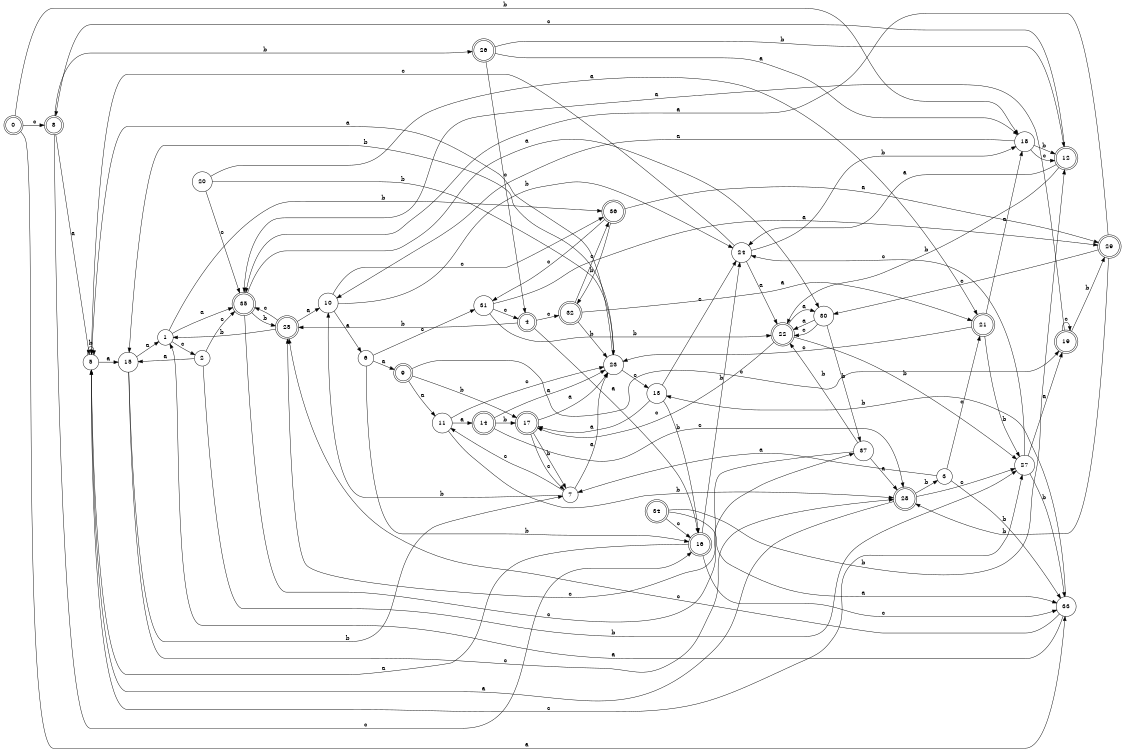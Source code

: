 digraph n31_8 {
__start0 [label="" shape="none"];

rankdir=LR;
size="8,5";

s0 [style="rounded,filled", color="black", fillcolor="white" shape="doublecircle", label="0"];
s1 [style="filled", color="black", fillcolor="white" shape="circle", label="1"];
s2 [style="filled", color="black", fillcolor="white" shape="circle", label="2"];
s3 [style="filled", color="black", fillcolor="white" shape="circle", label="3"];
s4 [style="rounded,filled", color="black", fillcolor="white" shape="doublecircle", label="4"];
s5 [style="filled", color="black", fillcolor="white" shape="circle", label="5"];
s6 [style="filled", color="black", fillcolor="white" shape="circle", label="6"];
s7 [style="filled", color="black", fillcolor="white" shape="circle", label="7"];
s8 [style="rounded,filled", color="black", fillcolor="white" shape="doublecircle", label="8"];
s9 [style="rounded,filled", color="black", fillcolor="white" shape="doublecircle", label="9"];
s10 [style="filled", color="black", fillcolor="white" shape="circle", label="10"];
s11 [style="filled", color="black", fillcolor="white" shape="circle", label="11"];
s12 [style="rounded,filled", color="black", fillcolor="white" shape="doublecircle", label="12"];
s13 [style="filled", color="black", fillcolor="white" shape="circle", label="13"];
s14 [style="rounded,filled", color="black", fillcolor="white" shape="doublecircle", label="14"];
s15 [style="filled", color="black", fillcolor="white" shape="circle", label="15"];
s16 [style="rounded,filled", color="black", fillcolor="white" shape="doublecircle", label="16"];
s17 [style="rounded,filled", color="black", fillcolor="white" shape="doublecircle", label="17"];
s18 [style="filled", color="black", fillcolor="white" shape="circle", label="18"];
s19 [style="rounded,filled", color="black", fillcolor="white" shape="doublecircle", label="19"];
s20 [style="filled", color="black", fillcolor="white" shape="circle", label="20"];
s21 [style="rounded,filled", color="black", fillcolor="white" shape="doublecircle", label="21"];
s22 [style="rounded,filled", color="black", fillcolor="white" shape="doublecircle", label="22"];
s23 [style="filled", color="black", fillcolor="white" shape="circle", label="23"];
s24 [style="filled", color="black", fillcolor="white" shape="circle", label="24"];
s25 [style="rounded,filled", color="black", fillcolor="white" shape="doublecircle", label="25"];
s26 [style="rounded,filled", color="black", fillcolor="white" shape="doublecircle", label="26"];
s27 [style="filled", color="black", fillcolor="white" shape="circle", label="27"];
s28 [style="rounded,filled", color="black", fillcolor="white" shape="doublecircle", label="28"];
s29 [style="rounded,filled", color="black", fillcolor="white" shape="doublecircle", label="29"];
s30 [style="filled", color="black", fillcolor="white" shape="circle", label="30"];
s31 [style="filled", color="black", fillcolor="white" shape="circle", label="31"];
s32 [style="rounded,filled", color="black", fillcolor="white" shape="doublecircle", label="32"];
s33 [style="filled", color="black", fillcolor="white" shape="circle", label="33"];
s34 [style="rounded,filled", color="black", fillcolor="white" shape="doublecircle", label="34"];
s35 [style="rounded,filled", color="black", fillcolor="white" shape="doublecircle", label="35"];
s36 [style="rounded,filled", color="black", fillcolor="white" shape="doublecircle", label="36"];
s37 [style="filled", color="black", fillcolor="white" shape="circle", label="37"];
s0 -> s33 [label="a"];
s0 -> s18 [label="b"];
s0 -> s8 [label="c"];
s1 -> s35 [label="a"];
s1 -> s36 [label="b"];
s1 -> s2 [label="c"];
s2 -> s15 [label="a"];
s2 -> s27 [label="b"];
s2 -> s35 [label="c"];
s3 -> s7 [label="a"];
s3 -> s33 [label="b"];
s3 -> s21 [label="c"];
s4 -> s16 [label="a"];
s4 -> s25 [label="b"];
s4 -> s32 [label="c"];
s5 -> s15 [label="a"];
s5 -> s5 [label="b"];
s5 -> s27 [label="c"];
s6 -> s9 [label="a"];
s6 -> s16 [label="b"];
s6 -> s31 [label="c"];
s7 -> s23 [label="a"];
s7 -> s10 [label="b"];
s7 -> s11 [label="c"];
s8 -> s5 [label="a"];
s8 -> s26 [label="b"];
s8 -> s16 [label="c"];
s9 -> s11 [label="a"];
s9 -> s17 [label="b"];
s9 -> s19 [label="c"];
s10 -> s6 [label="a"];
s10 -> s24 [label="b"];
s10 -> s36 [label="c"];
s11 -> s14 [label="a"];
s11 -> s28 [label="b"];
s11 -> s23 [label="c"];
s12 -> s24 [label="a"];
s12 -> s22 [label="b"];
s12 -> s8 [label="c"];
s13 -> s17 [label="a"];
s13 -> s16 [label="b"];
s13 -> s24 [label="c"];
s14 -> s23 [label="a"];
s14 -> s17 [label="b"];
s14 -> s28 [label="c"];
s15 -> s1 [label="a"];
s15 -> s7 [label="b"];
s15 -> s28 [label="c"];
s16 -> s5 [label="a"];
s16 -> s24 [label="b"];
s16 -> s33 [label="c"];
s17 -> s23 [label="a"];
s17 -> s7 [label="b"];
s17 -> s7 [label="c"];
s18 -> s10 [label="a"];
s18 -> s12 [label="b"];
s18 -> s12 [label="c"];
s19 -> s35 [label="a"];
s19 -> s29 [label="b"];
s19 -> s19 [label="c"];
s20 -> s21 [label="a"];
s20 -> s23 [label="b"];
s20 -> s35 [label="c"];
s21 -> s18 [label="a"];
s21 -> s27 [label="b"];
s21 -> s23 [label="c"];
s22 -> s30 [label="a"];
s22 -> s27 [label="b"];
s22 -> s17 [label="c"];
s23 -> s5 [label="a"];
s23 -> s15 [label="b"];
s23 -> s13 [label="c"];
s24 -> s22 [label="a"];
s24 -> s18 [label="b"];
s24 -> s5 [label="c"];
s25 -> s10 [label="a"];
s25 -> s1 [label="b"];
s25 -> s35 [label="c"];
s26 -> s18 [label="a"];
s26 -> s12 [label="b"];
s26 -> s4 [label="c"];
s27 -> s19 [label="a"];
s27 -> s33 [label="b"];
s27 -> s24 [label="c"];
s28 -> s5 [label="a"];
s28 -> s3 [label="b"];
s28 -> s27 [label="c"];
s29 -> s35 [label="a"];
s29 -> s28 [label="b"];
s29 -> s30 [label="c"];
s30 -> s22 [label="a"];
s30 -> s37 [label="b"];
s30 -> s22 [label="c"];
s31 -> s29 [label="a"];
s31 -> s22 [label="b"];
s31 -> s4 [label="c"];
s32 -> s21 [label="a"];
s32 -> s23 [label="b"];
s32 -> s36 [label="c"];
s33 -> s1 [label="a"];
s33 -> s13 [label="b"];
s33 -> s25 [label="c"];
s34 -> s33 [label="a"];
s34 -> s12 [label="b"];
s34 -> s16 [label="c"];
s35 -> s30 [label="a"];
s35 -> s25 [label="b"];
s35 -> s37 [label="c"];
s36 -> s29 [label="a"];
s36 -> s32 [label="b"];
s36 -> s31 [label="c"];
s37 -> s28 [label="a"];
s37 -> s22 [label="b"];
s37 -> s25 [label="c"];

}